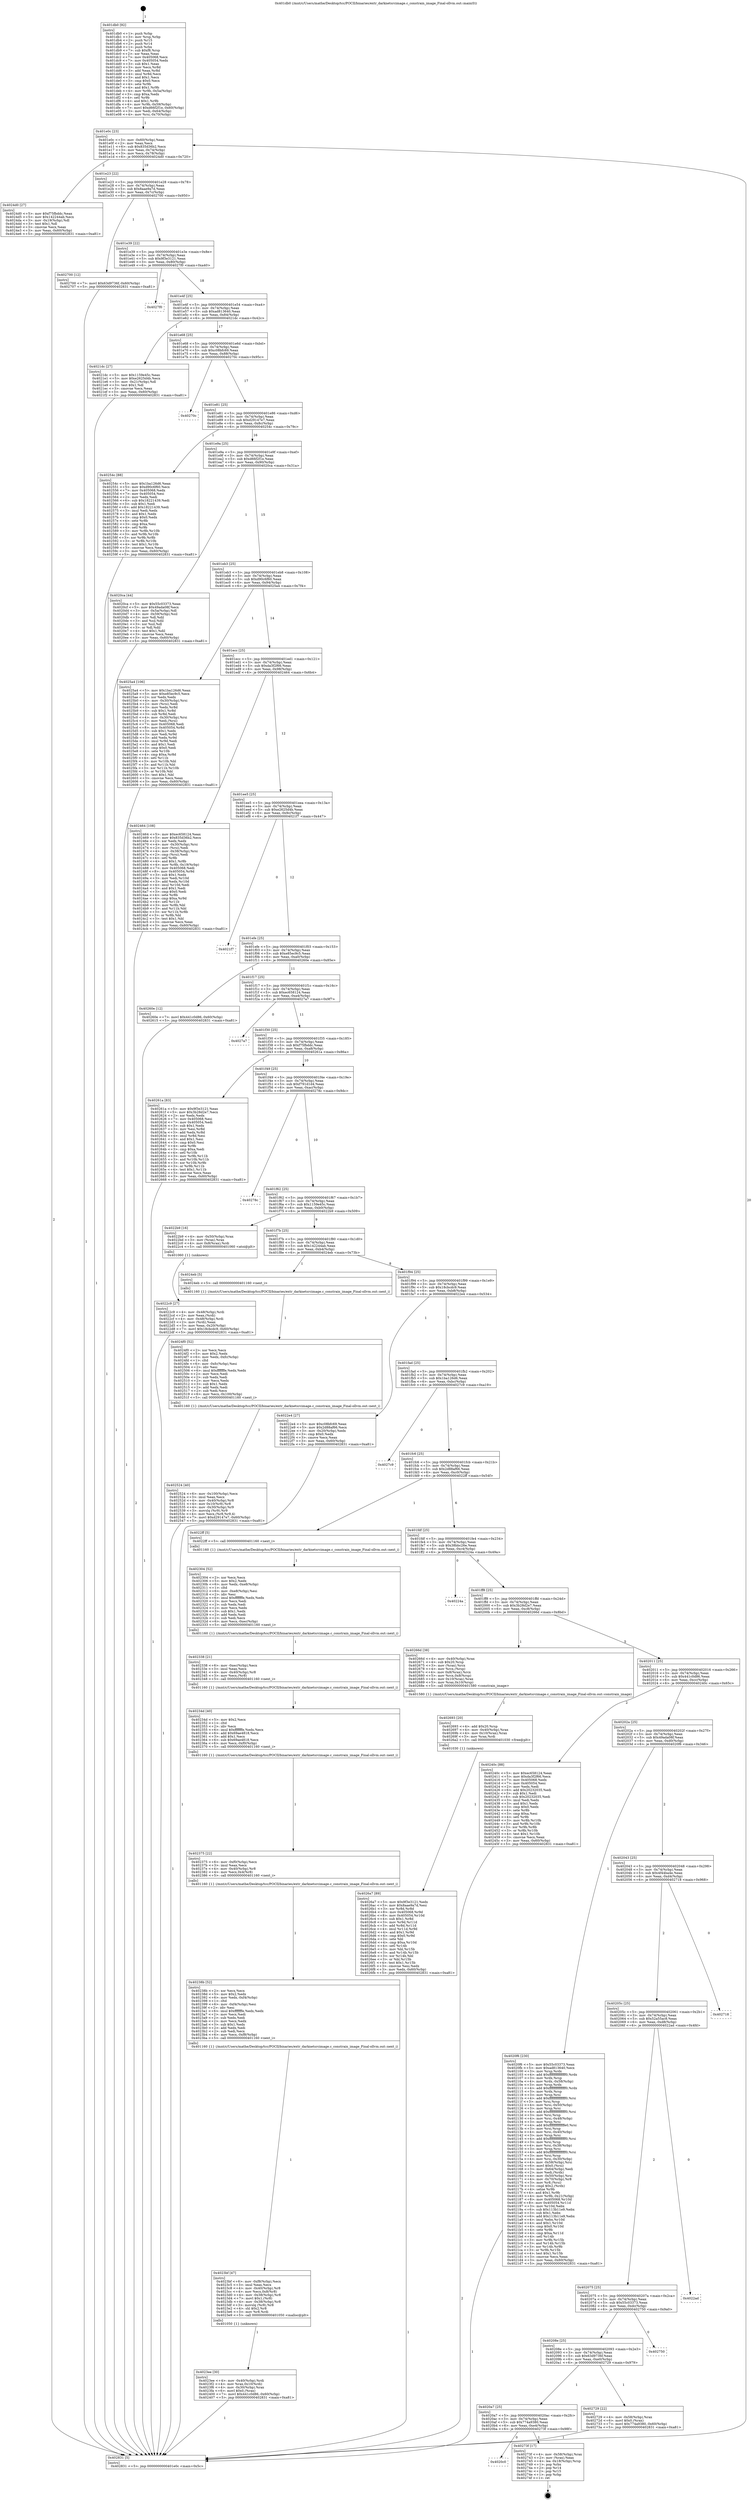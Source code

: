 digraph "0x401db0" {
  label = "0x401db0 (/mnt/c/Users/mathe/Desktop/tcc/POCII/binaries/extr_darknetsrcimage.c_constrain_image_Final-ollvm.out::main(0))"
  labelloc = "t"
  node[shape=record]

  Entry [label="",width=0.3,height=0.3,shape=circle,fillcolor=black,style=filled]
  "0x401e0c" [label="{
     0x401e0c [23]\l
     | [instrs]\l
     &nbsp;&nbsp;0x401e0c \<+3\>: mov -0x60(%rbp),%eax\l
     &nbsp;&nbsp;0x401e0f \<+2\>: mov %eax,%ecx\l
     &nbsp;&nbsp;0x401e11 \<+6\>: sub $0x835d36b2,%ecx\l
     &nbsp;&nbsp;0x401e17 \<+3\>: mov %eax,-0x74(%rbp)\l
     &nbsp;&nbsp;0x401e1a \<+3\>: mov %ecx,-0x78(%rbp)\l
     &nbsp;&nbsp;0x401e1d \<+6\>: je 00000000004024d0 \<main+0x720\>\l
  }"]
  "0x4024d0" [label="{
     0x4024d0 [27]\l
     | [instrs]\l
     &nbsp;&nbsp;0x4024d0 \<+5\>: mov $0xf75fbddc,%eax\l
     &nbsp;&nbsp;0x4024d5 \<+5\>: mov $0x142244ab,%ecx\l
     &nbsp;&nbsp;0x4024da \<+3\>: mov -0x19(%rbp),%dl\l
     &nbsp;&nbsp;0x4024dd \<+3\>: test $0x1,%dl\l
     &nbsp;&nbsp;0x4024e0 \<+3\>: cmovne %ecx,%eax\l
     &nbsp;&nbsp;0x4024e3 \<+3\>: mov %eax,-0x60(%rbp)\l
     &nbsp;&nbsp;0x4024e6 \<+5\>: jmp 0000000000402831 \<main+0xa81\>\l
  }"]
  "0x401e23" [label="{
     0x401e23 [22]\l
     | [instrs]\l
     &nbsp;&nbsp;0x401e23 \<+5\>: jmp 0000000000401e28 \<main+0x78\>\l
     &nbsp;&nbsp;0x401e28 \<+3\>: mov -0x74(%rbp),%eax\l
     &nbsp;&nbsp;0x401e2b \<+5\>: sub $0x8aae9a7d,%eax\l
     &nbsp;&nbsp;0x401e30 \<+3\>: mov %eax,-0x7c(%rbp)\l
     &nbsp;&nbsp;0x401e33 \<+6\>: je 0000000000402700 \<main+0x950\>\l
  }"]
  Exit [label="",width=0.3,height=0.3,shape=circle,fillcolor=black,style=filled,peripheries=2]
  "0x402700" [label="{
     0x402700 [12]\l
     | [instrs]\l
     &nbsp;&nbsp;0x402700 \<+7\>: movl $0x63d9736f,-0x60(%rbp)\l
     &nbsp;&nbsp;0x402707 \<+5\>: jmp 0000000000402831 \<main+0xa81\>\l
  }"]
  "0x401e39" [label="{
     0x401e39 [22]\l
     | [instrs]\l
     &nbsp;&nbsp;0x401e39 \<+5\>: jmp 0000000000401e3e \<main+0x8e\>\l
     &nbsp;&nbsp;0x401e3e \<+3\>: mov -0x74(%rbp),%eax\l
     &nbsp;&nbsp;0x401e41 \<+5\>: sub $0x9f3e3121,%eax\l
     &nbsp;&nbsp;0x401e46 \<+3\>: mov %eax,-0x80(%rbp)\l
     &nbsp;&nbsp;0x401e49 \<+6\>: je 00000000004027f0 \<main+0xa40\>\l
  }"]
  "0x4020c0" [label="{
     0x4020c0\l
  }", style=dashed]
  "0x4027f0" [label="{
     0x4027f0\l
  }", style=dashed]
  "0x401e4f" [label="{
     0x401e4f [25]\l
     | [instrs]\l
     &nbsp;&nbsp;0x401e4f \<+5\>: jmp 0000000000401e54 \<main+0xa4\>\l
     &nbsp;&nbsp;0x401e54 \<+3\>: mov -0x74(%rbp),%eax\l
     &nbsp;&nbsp;0x401e57 \<+5\>: sub $0xad813640,%eax\l
     &nbsp;&nbsp;0x401e5c \<+6\>: mov %eax,-0x84(%rbp)\l
     &nbsp;&nbsp;0x401e62 \<+6\>: je 00000000004021dc \<main+0x42c\>\l
  }"]
  "0x40273f" [label="{
     0x40273f [17]\l
     | [instrs]\l
     &nbsp;&nbsp;0x40273f \<+4\>: mov -0x58(%rbp),%rax\l
     &nbsp;&nbsp;0x402743 \<+2\>: mov (%rax),%eax\l
     &nbsp;&nbsp;0x402745 \<+4\>: lea -0x18(%rbp),%rsp\l
     &nbsp;&nbsp;0x402749 \<+1\>: pop %rbx\l
     &nbsp;&nbsp;0x40274a \<+2\>: pop %r14\l
     &nbsp;&nbsp;0x40274c \<+2\>: pop %r15\l
     &nbsp;&nbsp;0x40274e \<+1\>: pop %rbp\l
     &nbsp;&nbsp;0x40274f \<+1\>: ret\l
  }"]
  "0x4021dc" [label="{
     0x4021dc [27]\l
     | [instrs]\l
     &nbsp;&nbsp;0x4021dc \<+5\>: mov $0x1159e45c,%eax\l
     &nbsp;&nbsp;0x4021e1 \<+5\>: mov $0xe2625d4b,%ecx\l
     &nbsp;&nbsp;0x4021e6 \<+3\>: mov -0x21(%rbp),%dl\l
     &nbsp;&nbsp;0x4021e9 \<+3\>: test $0x1,%dl\l
     &nbsp;&nbsp;0x4021ec \<+3\>: cmovne %ecx,%eax\l
     &nbsp;&nbsp;0x4021ef \<+3\>: mov %eax,-0x60(%rbp)\l
     &nbsp;&nbsp;0x4021f2 \<+5\>: jmp 0000000000402831 \<main+0xa81\>\l
  }"]
  "0x401e68" [label="{
     0x401e68 [25]\l
     | [instrs]\l
     &nbsp;&nbsp;0x401e68 \<+5\>: jmp 0000000000401e6d \<main+0xbd\>\l
     &nbsp;&nbsp;0x401e6d \<+3\>: mov -0x74(%rbp),%eax\l
     &nbsp;&nbsp;0x401e70 \<+5\>: sub $0xc08bfc69,%eax\l
     &nbsp;&nbsp;0x401e75 \<+6\>: mov %eax,-0x88(%rbp)\l
     &nbsp;&nbsp;0x401e7b \<+6\>: je 000000000040270c \<main+0x95c\>\l
  }"]
  "0x4020a7" [label="{
     0x4020a7 [25]\l
     | [instrs]\l
     &nbsp;&nbsp;0x4020a7 \<+5\>: jmp 00000000004020ac \<main+0x2fc\>\l
     &nbsp;&nbsp;0x4020ac \<+3\>: mov -0x74(%rbp),%eax\l
     &nbsp;&nbsp;0x4020af \<+5\>: sub $0x774a9380,%eax\l
     &nbsp;&nbsp;0x4020b4 \<+6\>: mov %eax,-0xe4(%rbp)\l
     &nbsp;&nbsp;0x4020ba \<+6\>: je 000000000040273f \<main+0x98f\>\l
  }"]
  "0x40270c" [label="{
     0x40270c\l
  }", style=dashed]
  "0x401e81" [label="{
     0x401e81 [25]\l
     | [instrs]\l
     &nbsp;&nbsp;0x401e81 \<+5\>: jmp 0000000000401e86 \<main+0xd6\>\l
     &nbsp;&nbsp;0x401e86 \<+3\>: mov -0x74(%rbp),%eax\l
     &nbsp;&nbsp;0x401e89 \<+5\>: sub $0xd29147e7,%eax\l
     &nbsp;&nbsp;0x401e8e \<+6\>: mov %eax,-0x8c(%rbp)\l
     &nbsp;&nbsp;0x401e94 \<+6\>: je 000000000040254c \<main+0x79c\>\l
  }"]
  "0x402729" [label="{
     0x402729 [22]\l
     | [instrs]\l
     &nbsp;&nbsp;0x402729 \<+4\>: mov -0x58(%rbp),%rax\l
     &nbsp;&nbsp;0x40272d \<+6\>: movl $0x0,(%rax)\l
     &nbsp;&nbsp;0x402733 \<+7\>: movl $0x774a9380,-0x60(%rbp)\l
     &nbsp;&nbsp;0x40273a \<+5\>: jmp 0000000000402831 \<main+0xa81\>\l
  }"]
  "0x40254c" [label="{
     0x40254c [88]\l
     | [instrs]\l
     &nbsp;&nbsp;0x40254c \<+5\>: mov $0x1ba126d6,%eax\l
     &nbsp;&nbsp;0x402551 \<+5\>: mov $0xd90c6f60,%ecx\l
     &nbsp;&nbsp;0x402556 \<+7\>: mov 0x405068,%edx\l
     &nbsp;&nbsp;0x40255d \<+7\>: mov 0x405054,%esi\l
     &nbsp;&nbsp;0x402564 \<+2\>: mov %edx,%edi\l
     &nbsp;&nbsp;0x402566 \<+6\>: sub $0x18221439,%edi\l
     &nbsp;&nbsp;0x40256c \<+3\>: sub $0x1,%edi\l
     &nbsp;&nbsp;0x40256f \<+6\>: add $0x18221439,%edi\l
     &nbsp;&nbsp;0x402575 \<+3\>: imul %edi,%edx\l
     &nbsp;&nbsp;0x402578 \<+3\>: and $0x1,%edx\l
     &nbsp;&nbsp;0x40257b \<+3\>: cmp $0x0,%edx\l
     &nbsp;&nbsp;0x40257e \<+4\>: sete %r8b\l
     &nbsp;&nbsp;0x402582 \<+3\>: cmp $0xa,%esi\l
     &nbsp;&nbsp;0x402585 \<+4\>: setl %r9b\l
     &nbsp;&nbsp;0x402589 \<+3\>: mov %r8b,%r10b\l
     &nbsp;&nbsp;0x40258c \<+3\>: and %r9b,%r10b\l
     &nbsp;&nbsp;0x40258f \<+3\>: xor %r9b,%r8b\l
     &nbsp;&nbsp;0x402592 \<+3\>: or %r8b,%r10b\l
     &nbsp;&nbsp;0x402595 \<+4\>: test $0x1,%r10b\l
     &nbsp;&nbsp;0x402599 \<+3\>: cmovne %ecx,%eax\l
     &nbsp;&nbsp;0x40259c \<+3\>: mov %eax,-0x60(%rbp)\l
     &nbsp;&nbsp;0x40259f \<+5\>: jmp 0000000000402831 \<main+0xa81\>\l
  }"]
  "0x401e9a" [label="{
     0x401e9a [25]\l
     | [instrs]\l
     &nbsp;&nbsp;0x401e9a \<+5\>: jmp 0000000000401e9f \<main+0xef\>\l
     &nbsp;&nbsp;0x401e9f \<+3\>: mov -0x74(%rbp),%eax\l
     &nbsp;&nbsp;0x401ea2 \<+5\>: sub $0xd66f2f1e,%eax\l
     &nbsp;&nbsp;0x401ea7 \<+6\>: mov %eax,-0x90(%rbp)\l
     &nbsp;&nbsp;0x401ead \<+6\>: je 00000000004020ca \<main+0x31a\>\l
  }"]
  "0x40208e" [label="{
     0x40208e [25]\l
     | [instrs]\l
     &nbsp;&nbsp;0x40208e \<+5\>: jmp 0000000000402093 \<main+0x2e3\>\l
     &nbsp;&nbsp;0x402093 \<+3\>: mov -0x74(%rbp),%eax\l
     &nbsp;&nbsp;0x402096 \<+5\>: sub $0x63d9736f,%eax\l
     &nbsp;&nbsp;0x40209b \<+6\>: mov %eax,-0xe0(%rbp)\l
     &nbsp;&nbsp;0x4020a1 \<+6\>: je 0000000000402729 \<main+0x979\>\l
  }"]
  "0x4020ca" [label="{
     0x4020ca [44]\l
     | [instrs]\l
     &nbsp;&nbsp;0x4020ca \<+5\>: mov $0x55c03373,%eax\l
     &nbsp;&nbsp;0x4020cf \<+5\>: mov $0x49ada08f,%ecx\l
     &nbsp;&nbsp;0x4020d4 \<+3\>: mov -0x5a(%rbp),%dl\l
     &nbsp;&nbsp;0x4020d7 \<+4\>: mov -0x59(%rbp),%sil\l
     &nbsp;&nbsp;0x4020db \<+3\>: mov %dl,%dil\l
     &nbsp;&nbsp;0x4020de \<+3\>: and %sil,%dil\l
     &nbsp;&nbsp;0x4020e1 \<+3\>: xor %sil,%dl\l
     &nbsp;&nbsp;0x4020e4 \<+3\>: or %dl,%dil\l
     &nbsp;&nbsp;0x4020e7 \<+4\>: test $0x1,%dil\l
     &nbsp;&nbsp;0x4020eb \<+3\>: cmovne %ecx,%eax\l
     &nbsp;&nbsp;0x4020ee \<+3\>: mov %eax,-0x60(%rbp)\l
     &nbsp;&nbsp;0x4020f1 \<+5\>: jmp 0000000000402831 \<main+0xa81\>\l
  }"]
  "0x401eb3" [label="{
     0x401eb3 [25]\l
     | [instrs]\l
     &nbsp;&nbsp;0x401eb3 \<+5\>: jmp 0000000000401eb8 \<main+0x108\>\l
     &nbsp;&nbsp;0x401eb8 \<+3\>: mov -0x74(%rbp),%eax\l
     &nbsp;&nbsp;0x401ebb \<+5\>: sub $0xd90c6f60,%eax\l
     &nbsp;&nbsp;0x401ec0 \<+6\>: mov %eax,-0x94(%rbp)\l
     &nbsp;&nbsp;0x401ec6 \<+6\>: je 00000000004025a4 \<main+0x7f4\>\l
  }"]
  "0x402831" [label="{
     0x402831 [5]\l
     | [instrs]\l
     &nbsp;&nbsp;0x402831 \<+5\>: jmp 0000000000401e0c \<main+0x5c\>\l
  }"]
  "0x401db0" [label="{
     0x401db0 [92]\l
     | [instrs]\l
     &nbsp;&nbsp;0x401db0 \<+1\>: push %rbp\l
     &nbsp;&nbsp;0x401db1 \<+3\>: mov %rsp,%rbp\l
     &nbsp;&nbsp;0x401db4 \<+2\>: push %r15\l
     &nbsp;&nbsp;0x401db6 \<+2\>: push %r14\l
     &nbsp;&nbsp;0x401db8 \<+1\>: push %rbx\l
     &nbsp;&nbsp;0x401db9 \<+7\>: sub $0xf8,%rsp\l
     &nbsp;&nbsp;0x401dc0 \<+2\>: xor %eax,%eax\l
     &nbsp;&nbsp;0x401dc2 \<+7\>: mov 0x405068,%ecx\l
     &nbsp;&nbsp;0x401dc9 \<+7\>: mov 0x405054,%edx\l
     &nbsp;&nbsp;0x401dd0 \<+3\>: sub $0x1,%eax\l
     &nbsp;&nbsp;0x401dd3 \<+3\>: mov %ecx,%r8d\l
     &nbsp;&nbsp;0x401dd6 \<+3\>: add %eax,%r8d\l
     &nbsp;&nbsp;0x401dd9 \<+4\>: imul %r8d,%ecx\l
     &nbsp;&nbsp;0x401ddd \<+3\>: and $0x1,%ecx\l
     &nbsp;&nbsp;0x401de0 \<+3\>: cmp $0x0,%ecx\l
     &nbsp;&nbsp;0x401de3 \<+4\>: sete %r9b\l
     &nbsp;&nbsp;0x401de7 \<+4\>: and $0x1,%r9b\l
     &nbsp;&nbsp;0x401deb \<+4\>: mov %r9b,-0x5a(%rbp)\l
     &nbsp;&nbsp;0x401def \<+3\>: cmp $0xa,%edx\l
     &nbsp;&nbsp;0x401df2 \<+4\>: setl %r9b\l
     &nbsp;&nbsp;0x401df6 \<+4\>: and $0x1,%r9b\l
     &nbsp;&nbsp;0x401dfa \<+4\>: mov %r9b,-0x59(%rbp)\l
     &nbsp;&nbsp;0x401dfe \<+7\>: movl $0xd66f2f1e,-0x60(%rbp)\l
     &nbsp;&nbsp;0x401e05 \<+3\>: mov %edi,-0x64(%rbp)\l
     &nbsp;&nbsp;0x401e08 \<+4\>: mov %rsi,-0x70(%rbp)\l
  }"]
  "0x402750" [label="{
     0x402750\l
  }", style=dashed]
  "0x4025a4" [label="{
     0x4025a4 [106]\l
     | [instrs]\l
     &nbsp;&nbsp;0x4025a4 \<+5\>: mov $0x1ba126d6,%eax\l
     &nbsp;&nbsp;0x4025a9 \<+5\>: mov $0xe85ec9c5,%ecx\l
     &nbsp;&nbsp;0x4025ae \<+2\>: xor %edx,%edx\l
     &nbsp;&nbsp;0x4025b0 \<+4\>: mov -0x30(%rbp),%rsi\l
     &nbsp;&nbsp;0x4025b4 \<+2\>: mov (%rsi),%edi\l
     &nbsp;&nbsp;0x4025b6 \<+3\>: mov %edx,%r8d\l
     &nbsp;&nbsp;0x4025b9 \<+4\>: sub $0x1,%r8d\l
     &nbsp;&nbsp;0x4025bd \<+3\>: sub %r8d,%edi\l
     &nbsp;&nbsp;0x4025c0 \<+4\>: mov -0x30(%rbp),%rsi\l
     &nbsp;&nbsp;0x4025c4 \<+2\>: mov %edi,(%rsi)\l
     &nbsp;&nbsp;0x4025c6 \<+7\>: mov 0x405068,%edi\l
     &nbsp;&nbsp;0x4025cd \<+8\>: mov 0x405054,%r8d\l
     &nbsp;&nbsp;0x4025d5 \<+3\>: sub $0x1,%edx\l
     &nbsp;&nbsp;0x4025d8 \<+3\>: mov %edi,%r9d\l
     &nbsp;&nbsp;0x4025db \<+3\>: add %edx,%r9d\l
     &nbsp;&nbsp;0x4025de \<+4\>: imul %r9d,%edi\l
     &nbsp;&nbsp;0x4025e2 \<+3\>: and $0x1,%edi\l
     &nbsp;&nbsp;0x4025e5 \<+3\>: cmp $0x0,%edi\l
     &nbsp;&nbsp;0x4025e8 \<+4\>: sete %r10b\l
     &nbsp;&nbsp;0x4025ec \<+4\>: cmp $0xa,%r8d\l
     &nbsp;&nbsp;0x4025f0 \<+4\>: setl %r11b\l
     &nbsp;&nbsp;0x4025f4 \<+3\>: mov %r10b,%bl\l
     &nbsp;&nbsp;0x4025f7 \<+3\>: and %r11b,%bl\l
     &nbsp;&nbsp;0x4025fa \<+3\>: xor %r11b,%r10b\l
     &nbsp;&nbsp;0x4025fd \<+3\>: or %r10b,%bl\l
     &nbsp;&nbsp;0x402600 \<+3\>: test $0x1,%bl\l
     &nbsp;&nbsp;0x402603 \<+3\>: cmovne %ecx,%eax\l
     &nbsp;&nbsp;0x402606 \<+3\>: mov %eax,-0x60(%rbp)\l
     &nbsp;&nbsp;0x402609 \<+5\>: jmp 0000000000402831 \<main+0xa81\>\l
  }"]
  "0x401ecc" [label="{
     0x401ecc [25]\l
     | [instrs]\l
     &nbsp;&nbsp;0x401ecc \<+5\>: jmp 0000000000401ed1 \<main+0x121\>\l
     &nbsp;&nbsp;0x401ed1 \<+3\>: mov -0x74(%rbp),%eax\l
     &nbsp;&nbsp;0x401ed4 \<+5\>: sub $0xda3f2f66,%eax\l
     &nbsp;&nbsp;0x401ed9 \<+6\>: mov %eax,-0x98(%rbp)\l
     &nbsp;&nbsp;0x401edf \<+6\>: je 0000000000402464 \<main+0x6b4\>\l
  }"]
  "0x402075" [label="{
     0x402075 [25]\l
     | [instrs]\l
     &nbsp;&nbsp;0x402075 \<+5\>: jmp 000000000040207a \<main+0x2ca\>\l
     &nbsp;&nbsp;0x40207a \<+3\>: mov -0x74(%rbp),%eax\l
     &nbsp;&nbsp;0x40207d \<+5\>: sub $0x55c03373,%eax\l
     &nbsp;&nbsp;0x402082 \<+6\>: mov %eax,-0xdc(%rbp)\l
     &nbsp;&nbsp;0x402088 \<+6\>: je 0000000000402750 \<main+0x9a0\>\l
  }"]
  "0x402464" [label="{
     0x402464 [108]\l
     | [instrs]\l
     &nbsp;&nbsp;0x402464 \<+5\>: mov $0xec658124,%eax\l
     &nbsp;&nbsp;0x402469 \<+5\>: mov $0x835d36b2,%ecx\l
     &nbsp;&nbsp;0x40246e \<+2\>: xor %edx,%edx\l
     &nbsp;&nbsp;0x402470 \<+4\>: mov -0x30(%rbp),%rsi\l
     &nbsp;&nbsp;0x402474 \<+2\>: mov (%rsi),%edi\l
     &nbsp;&nbsp;0x402476 \<+4\>: mov -0x38(%rbp),%rsi\l
     &nbsp;&nbsp;0x40247a \<+2\>: cmp (%rsi),%edi\l
     &nbsp;&nbsp;0x40247c \<+4\>: setl %r8b\l
     &nbsp;&nbsp;0x402480 \<+4\>: and $0x1,%r8b\l
     &nbsp;&nbsp;0x402484 \<+4\>: mov %r8b,-0x19(%rbp)\l
     &nbsp;&nbsp;0x402488 \<+7\>: mov 0x405068,%edi\l
     &nbsp;&nbsp;0x40248f \<+8\>: mov 0x405054,%r9d\l
     &nbsp;&nbsp;0x402497 \<+3\>: sub $0x1,%edx\l
     &nbsp;&nbsp;0x40249a \<+3\>: mov %edi,%r10d\l
     &nbsp;&nbsp;0x40249d \<+3\>: add %edx,%r10d\l
     &nbsp;&nbsp;0x4024a0 \<+4\>: imul %r10d,%edi\l
     &nbsp;&nbsp;0x4024a4 \<+3\>: and $0x1,%edi\l
     &nbsp;&nbsp;0x4024a7 \<+3\>: cmp $0x0,%edi\l
     &nbsp;&nbsp;0x4024aa \<+4\>: sete %r8b\l
     &nbsp;&nbsp;0x4024ae \<+4\>: cmp $0xa,%r9d\l
     &nbsp;&nbsp;0x4024b2 \<+4\>: setl %r11b\l
     &nbsp;&nbsp;0x4024b6 \<+3\>: mov %r8b,%bl\l
     &nbsp;&nbsp;0x4024b9 \<+3\>: and %r11b,%bl\l
     &nbsp;&nbsp;0x4024bc \<+3\>: xor %r11b,%r8b\l
     &nbsp;&nbsp;0x4024bf \<+3\>: or %r8b,%bl\l
     &nbsp;&nbsp;0x4024c2 \<+3\>: test $0x1,%bl\l
     &nbsp;&nbsp;0x4024c5 \<+3\>: cmovne %ecx,%eax\l
     &nbsp;&nbsp;0x4024c8 \<+3\>: mov %eax,-0x60(%rbp)\l
     &nbsp;&nbsp;0x4024cb \<+5\>: jmp 0000000000402831 \<main+0xa81\>\l
  }"]
  "0x401ee5" [label="{
     0x401ee5 [25]\l
     | [instrs]\l
     &nbsp;&nbsp;0x401ee5 \<+5\>: jmp 0000000000401eea \<main+0x13a\>\l
     &nbsp;&nbsp;0x401eea \<+3\>: mov -0x74(%rbp),%eax\l
     &nbsp;&nbsp;0x401eed \<+5\>: sub $0xe2625d4b,%eax\l
     &nbsp;&nbsp;0x401ef2 \<+6\>: mov %eax,-0x9c(%rbp)\l
     &nbsp;&nbsp;0x401ef8 \<+6\>: je 00000000004021f7 \<main+0x447\>\l
  }"]
  "0x4022ad" [label="{
     0x4022ad\l
  }", style=dashed]
  "0x4021f7" [label="{
     0x4021f7\l
  }", style=dashed]
  "0x401efe" [label="{
     0x401efe [25]\l
     | [instrs]\l
     &nbsp;&nbsp;0x401efe \<+5\>: jmp 0000000000401f03 \<main+0x153\>\l
     &nbsp;&nbsp;0x401f03 \<+3\>: mov -0x74(%rbp),%eax\l
     &nbsp;&nbsp;0x401f06 \<+5\>: sub $0xe85ec9c5,%eax\l
     &nbsp;&nbsp;0x401f0b \<+6\>: mov %eax,-0xa0(%rbp)\l
     &nbsp;&nbsp;0x401f11 \<+6\>: je 000000000040260e \<main+0x85e\>\l
  }"]
  "0x40205c" [label="{
     0x40205c [25]\l
     | [instrs]\l
     &nbsp;&nbsp;0x40205c \<+5\>: jmp 0000000000402061 \<main+0x2b1\>\l
     &nbsp;&nbsp;0x402061 \<+3\>: mov -0x74(%rbp),%eax\l
     &nbsp;&nbsp;0x402064 \<+5\>: sub $0x52a55ac8,%eax\l
     &nbsp;&nbsp;0x402069 \<+6\>: mov %eax,-0xd8(%rbp)\l
     &nbsp;&nbsp;0x40206f \<+6\>: je 00000000004022ad \<main+0x4fd\>\l
  }"]
  "0x40260e" [label="{
     0x40260e [12]\l
     | [instrs]\l
     &nbsp;&nbsp;0x40260e \<+7\>: movl $0x441c0d86,-0x60(%rbp)\l
     &nbsp;&nbsp;0x402615 \<+5\>: jmp 0000000000402831 \<main+0xa81\>\l
  }"]
  "0x401f17" [label="{
     0x401f17 [25]\l
     | [instrs]\l
     &nbsp;&nbsp;0x401f17 \<+5\>: jmp 0000000000401f1c \<main+0x16c\>\l
     &nbsp;&nbsp;0x401f1c \<+3\>: mov -0x74(%rbp),%eax\l
     &nbsp;&nbsp;0x401f1f \<+5\>: sub $0xec658124,%eax\l
     &nbsp;&nbsp;0x401f24 \<+6\>: mov %eax,-0xa4(%rbp)\l
     &nbsp;&nbsp;0x401f2a \<+6\>: je 00000000004027a7 \<main+0x9f7\>\l
  }"]
  "0x402718" [label="{
     0x402718\l
  }", style=dashed]
  "0x4027a7" [label="{
     0x4027a7\l
  }", style=dashed]
  "0x401f30" [label="{
     0x401f30 [25]\l
     | [instrs]\l
     &nbsp;&nbsp;0x401f30 \<+5\>: jmp 0000000000401f35 \<main+0x185\>\l
     &nbsp;&nbsp;0x401f35 \<+3\>: mov -0x74(%rbp),%eax\l
     &nbsp;&nbsp;0x401f38 \<+5\>: sub $0xf75fbddc,%eax\l
     &nbsp;&nbsp;0x401f3d \<+6\>: mov %eax,-0xa8(%rbp)\l
     &nbsp;&nbsp;0x401f43 \<+6\>: je 000000000040261a \<main+0x86a\>\l
  }"]
  "0x4026a7" [label="{
     0x4026a7 [89]\l
     | [instrs]\l
     &nbsp;&nbsp;0x4026a7 \<+5\>: mov $0x9f3e3121,%edx\l
     &nbsp;&nbsp;0x4026ac \<+5\>: mov $0x8aae9a7d,%esi\l
     &nbsp;&nbsp;0x4026b1 \<+3\>: xor %r8d,%r8d\l
     &nbsp;&nbsp;0x4026b4 \<+8\>: mov 0x405068,%r9d\l
     &nbsp;&nbsp;0x4026bc \<+8\>: mov 0x405054,%r10d\l
     &nbsp;&nbsp;0x4026c4 \<+4\>: sub $0x1,%r8d\l
     &nbsp;&nbsp;0x4026c8 \<+3\>: mov %r9d,%r11d\l
     &nbsp;&nbsp;0x4026cb \<+3\>: add %r8d,%r11d\l
     &nbsp;&nbsp;0x4026ce \<+4\>: imul %r11d,%r9d\l
     &nbsp;&nbsp;0x4026d2 \<+4\>: and $0x1,%r9d\l
     &nbsp;&nbsp;0x4026d6 \<+4\>: cmp $0x0,%r9d\l
     &nbsp;&nbsp;0x4026da \<+3\>: sete %bl\l
     &nbsp;&nbsp;0x4026dd \<+4\>: cmp $0xa,%r10d\l
     &nbsp;&nbsp;0x4026e1 \<+4\>: setl %r14b\l
     &nbsp;&nbsp;0x4026e5 \<+3\>: mov %bl,%r15b\l
     &nbsp;&nbsp;0x4026e8 \<+3\>: and %r14b,%r15b\l
     &nbsp;&nbsp;0x4026eb \<+3\>: xor %r14b,%bl\l
     &nbsp;&nbsp;0x4026ee \<+3\>: or %bl,%r15b\l
     &nbsp;&nbsp;0x4026f1 \<+4\>: test $0x1,%r15b\l
     &nbsp;&nbsp;0x4026f5 \<+3\>: cmovne %esi,%edx\l
     &nbsp;&nbsp;0x4026f8 \<+3\>: mov %edx,-0x60(%rbp)\l
     &nbsp;&nbsp;0x4026fb \<+5\>: jmp 0000000000402831 \<main+0xa81\>\l
  }"]
  "0x40261a" [label="{
     0x40261a [83]\l
     | [instrs]\l
     &nbsp;&nbsp;0x40261a \<+5\>: mov $0x9f3e3121,%eax\l
     &nbsp;&nbsp;0x40261f \<+5\>: mov $0x3b28d2e7,%ecx\l
     &nbsp;&nbsp;0x402624 \<+2\>: xor %edx,%edx\l
     &nbsp;&nbsp;0x402626 \<+7\>: mov 0x405068,%esi\l
     &nbsp;&nbsp;0x40262d \<+7\>: mov 0x405054,%edi\l
     &nbsp;&nbsp;0x402634 \<+3\>: sub $0x1,%edx\l
     &nbsp;&nbsp;0x402637 \<+3\>: mov %esi,%r8d\l
     &nbsp;&nbsp;0x40263a \<+3\>: add %edx,%r8d\l
     &nbsp;&nbsp;0x40263d \<+4\>: imul %r8d,%esi\l
     &nbsp;&nbsp;0x402641 \<+3\>: and $0x1,%esi\l
     &nbsp;&nbsp;0x402644 \<+3\>: cmp $0x0,%esi\l
     &nbsp;&nbsp;0x402647 \<+4\>: sete %r9b\l
     &nbsp;&nbsp;0x40264b \<+3\>: cmp $0xa,%edi\l
     &nbsp;&nbsp;0x40264e \<+4\>: setl %r10b\l
     &nbsp;&nbsp;0x402652 \<+3\>: mov %r9b,%r11b\l
     &nbsp;&nbsp;0x402655 \<+3\>: and %r10b,%r11b\l
     &nbsp;&nbsp;0x402658 \<+3\>: xor %r10b,%r9b\l
     &nbsp;&nbsp;0x40265b \<+3\>: or %r9b,%r11b\l
     &nbsp;&nbsp;0x40265e \<+4\>: test $0x1,%r11b\l
     &nbsp;&nbsp;0x402662 \<+3\>: cmovne %ecx,%eax\l
     &nbsp;&nbsp;0x402665 \<+3\>: mov %eax,-0x60(%rbp)\l
     &nbsp;&nbsp;0x402668 \<+5\>: jmp 0000000000402831 \<main+0xa81\>\l
  }"]
  "0x401f49" [label="{
     0x401f49 [25]\l
     | [instrs]\l
     &nbsp;&nbsp;0x401f49 \<+5\>: jmp 0000000000401f4e \<main+0x19e\>\l
     &nbsp;&nbsp;0x401f4e \<+3\>: mov -0x74(%rbp),%eax\l
     &nbsp;&nbsp;0x401f51 \<+5\>: sub $0xf791d1d4,%eax\l
     &nbsp;&nbsp;0x401f56 \<+6\>: mov %eax,-0xac(%rbp)\l
     &nbsp;&nbsp;0x401f5c \<+6\>: je 000000000040278c \<main+0x9dc\>\l
  }"]
  "0x402693" [label="{
     0x402693 [20]\l
     | [instrs]\l
     &nbsp;&nbsp;0x402693 \<+4\>: add $0x20,%rsp\l
     &nbsp;&nbsp;0x402697 \<+4\>: mov -0x40(%rbp),%rax\l
     &nbsp;&nbsp;0x40269b \<+4\>: mov 0x10(%rax),%rax\l
     &nbsp;&nbsp;0x40269f \<+3\>: mov %rax,%rdi\l
     &nbsp;&nbsp;0x4026a2 \<+5\>: call 0000000000401030 \<free@plt\>\l
     | [calls]\l
     &nbsp;&nbsp;0x401030 \{1\} (unknown)\l
  }"]
  "0x40278c" [label="{
     0x40278c\l
  }", style=dashed]
  "0x401f62" [label="{
     0x401f62 [25]\l
     | [instrs]\l
     &nbsp;&nbsp;0x401f62 \<+5\>: jmp 0000000000401f67 \<main+0x1b7\>\l
     &nbsp;&nbsp;0x401f67 \<+3\>: mov -0x74(%rbp),%eax\l
     &nbsp;&nbsp;0x401f6a \<+5\>: sub $0x1159e45c,%eax\l
     &nbsp;&nbsp;0x401f6f \<+6\>: mov %eax,-0xb0(%rbp)\l
     &nbsp;&nbsp;0x401f75 \<+6\>: je 00000000004022b9 \<main+0x509\>\l
  }"]
  "0x402524" [label="{
     0x402524 [40]\l
     | [instrs]\l
     &nbsp;&nbsp;0x402524 \<+6\>: mov -0x100(%rbp),%ecx\l
     &nbsp;&nbsp;0x40252a \<+3\>: imul %eax,%ecx\l
     &nbsp;&nbsp;0x40252d \<+4\>: mov -0x40(%rbp),%r8\l
     &nbsp;&nbsp;0x402531 \<+4\>: mov 0x10(%r8),%r8\l
     &nbsp;&nbsp;0x402535 \<+4\>: mov -0x30(%rbp),%r9\l
     &nbsp;&nbsp;0x402539 \<+3\>: movslq (%r9),%r9\l
     &nbsp;&nbsp;0x40253c \<+4\>: mov %ecx,(%r8,%r9,4)\l
     &nbsp;&nbsp;0x402540 \<+7\>: movl $0xd29147e7,-0x60(%rbp)\l
     &nbsp;&nbsp;0x402547 \<+5\>: jmp 0000000000402831 \<main+0xa81\>\l
  }"]
  "0x4022b9" [label="{
     0x4022b9 [16]\l
     | [instrs]\l
     &nbsp;&nbsp;0x4022b9 \<+4\>: mov -0x50(%rbp),%rax\l
     &nbsp;&nbsp;0x4022bd \<+3\>: mov (%rax),%rax\l
     &nbsp;&nbsp;0x4022c0 \<+4\>: mov 0x8(%rax),%rdi\l
     &nbsp;&nbsp;0x4022c4 \<+5\>: call 0000000000401060 \<atoi@plt\>\l
     | [calls]\l
     &nbsp;&nbsp;0x401060 \{1\} (unknown)\l
  }"]
  "0x401f7b" [label="{
     0x401f7b [25]\l
     | [instrs]\l
     &nbsp;&nbsp;0x401f7b \<+5\>: jmp 0000000000401f80 \<main+0x1d0\>\l
     &nbsp;&nbsp;0x401f80 \<+3\>: mov -0x74(%rbp),%eax\l
     &nbsp;&nbsp;0x401f83 \<+5\>: sub $0x142244ab,%eax\l
     &nbsp;&nbsp;0x401f88 \<+6\>: mov %eax,-0xb4(%rbp)\l
     &nbsp;&nbsp;0x401f8e \<+6\>: je 00000000004024eb \<main+0x73b\>\l
  }"]
  "0x4024f0" [label="{
     0x4024f0 [52]\l
     | [instrs]\l
     &nbsp;&nbsp;0x4024f0 \<+2\>: xor %ecx,%ecx\l
     &nbsp;&nbsp;0x4024f2 \<+5\>: mov $0x2,%edx\l
     &nbsp;&nbsp;0x4024f7 \<+6\>: mov %edx,-0xfc(%rbp)\l
     &nbsp;&nbsp;0x4024fd \<+1\>: cltd\l
     &nbsp;&nbsp;0x4024fe \<+6\>: mov -0xfc(%rbp),%esi\l
     &nbsp;&nbsp;0x402504 \<+2\>: idiv %esi\l
     &nbsp;&nbsp;0x402506 \<+6\>: imul $0xfffffffe,%edx,%edx\l
     &nbsp;&nbsp;0x40250c \<+2\>: mov %ecx,%edi\l
     &nbsp;&nbsp;0x40250e \<+2\>: sub %edx,%edi\l
     &nbsp;&nbsp;0x402510 \<+2\>: mov %ecx,%edx\l
     &nbsp;&nbsp;0x402512 \<+3\>: sub $0x1,%edx\l
     &nbsp;&nbsp;0x402515 \<+2\>: add %edx,%edi\l
     &nbsp;&nbsp;0x402517 \<+2\>: sub %edi,%ecx\l
     &nbsp;&nbsp;0x402519 \<+6\>: mov %ecx,-0x100(%rbp)\l
     &nbsp;&nbsp;0x40251f \<+5\>: call 0000000000401160 \<next_i\>\l
     | [calls]\l
     &nbsp;&nbsp;0x401160 \{1\} (/mnt/c/Users/mathe/Desktop/tcc/POCII/binaries/extr_darknetsrcimage.c_constrain_image_Final-ollvm.out::next_i)\l
  }"]
  "0x4024eb" [label="{
     0x4024eb [5]\l
     | [instrs]\l
     &nbsp;&nbsp;0x4024eb \<+5\>: call 0000000000401160 \<next_i\>\l
     | [calls]\l
     &nbsp;&nbsp;0x401160 \{1\} (/mnt/c/Users/mathe/Desktop/tcc/POCII/binaries/extr_darknetsrcimage.c_constrain_image_Final-ollvm.out::next_i)\l
  }"]
  "0x401f94" [label="{
     0x401f94 [25]\l
     | [instrs]\l
     &nbsp;&nbsp;0x401f94 \<+5\>: jmp 0000000000401f99 \<main+0x1e9\>\l
     &nbsp;&nbsp;0x401f99 \<+3\>: mov -0x74(%rbp),%eax\l
     &nbsp;&nbsp;0x401f9c \<+5\>: sub $0x18cbcdc9,%eax\l
     &nbsp;&nbsp;0x401fa1 \<+6\>: mov %eax,-0xb8(%rbp)\l
     &nbsp;&nbsp;0x401fa7 \<+6\>: je 00000000004022e4 \<main+0x534\>\l
  }"]
  "0x4023ee" [label="{
     0x4023ee [30]\l
     | [instrs]\l
     &nbsp;&nbsp;0x4023ee \<+4\>: mov -0x40(%rbp),%rdi\l
     &nbsp;&nbsp;0x4023f2 \<+4\>: mov %rax,0x10(%rdi)\l
     &nbsp;&nbsp;0x4023f6 \<+4\>: mov -0x30(%rbp),%rax\l
     &nbsp;&nbsp;0x4023fa \<+6\>: movl $0x0,(%rax)\l
     &nbsp;&nbsp;0x402400 \<+7\>: movl $0x441c0d86,-0x60(%rbp)\l
     &nbsp;&nbsp;0x402407 \<+5\>: jmp 0000000000402831 \<main+0xa81\>\l
  }"]
  "0x4022e4" [label="{
     0x4022e4 [27]\l
     | [instrs]\l
     &nbsp;&nbsp;0x4022e4 \<+5\>: mov $0xc08bfc69,%eax\l
     &nbsp;&nbsp;0x4022e9 \<+5\>: mov $0x2d88af66,%ecx\l
     &nbsp;&nbsp;0x4022ee \<+3\>: mov -0x20(%rbp),%edx\l
     &nbsp;&nbsp;0x4022f1 \<+3\>: cmp $0x0,%edx\l
     &nbsp;&nbsp;0x4022f4 \<+3\>: cmove %ecx,%eax\l
     &nbsp;&nbsp;0x4022f7 \<+3\>: mov %eax,-0x60(%rbp)\l
     &nbsp;&nbsp;0x4022fa \<+5\>: jmp 0000000000402831 \<main+0xa81\>\l
  }"]
  "0x401fad" [label="{
     0x401fad [25]\l
     | [instrs]\l
     &nbsp;&nbsp;0x401fad \<+5\>: jmp 0000000000401fb2 \<main+0x202\>\l
     &nbsp;&nbsp;0x401fb2 \<+3\>: mov -0x74(%rbp),%eax\l
     &nbsp;&nbsp;0x401fb5 \<+5\>: sub $0x1ba126d6,%eax\l
     &nbsp;&nbsp;0x401fba \<+6\>: mov %eax,-0xbc(%rbp)\l
     &nbsp;&nbsp;0x401fc0 \<+6\>: je 00000000004027c9 \<main+0xa19\>\l
  }"]
  "0x4023bf" [label="{
     0x4023bf [47]\l
     | [instrs]\l
     &nbsp;&nbsp;0x4023bf \<+6\>: mov -0xf8(%rbp),%ecx\l
     &nbsp;&nbsp;0x4023c5 \<+3\>: imul %eax,%ecx\l
     &nbsp;&nbsp;0x4023c8 \<+4\>: mov -0x40(%rbp),%r8\l
     &nbsp;&nbsp;0x4023cc \<+4\>: mov %ecx,0x8(%r8)\l
     &nbsp;&nbsp;0x4023d0 \<+4\>: mov -0x38(%rbp),%r8\l
     &nbsp;&nbsp;0x4023d4 \<+7\>: movl $0x1,(%r8)\l
     &nbsp;&nbsp;0x4023db \<+4\>: mov -0x38(%rbp),%r8\l
     &nbsp;&nbsp;0x4023df \<+3\>: movslq (%r8),%r8\l
     &nbsp;&nbsp;0x4023e2 \<+4\>: shl $0x2,%r8\l
     &nbsp;&nbsp;0x4023e6 \<+3\>: mov %r8,%rdi\l
     &nbsp;&nbsp;0x4023e9 \<+5\>: call 0000000000401050 \<malloc@plt\>\l
     | [calls]\l
     &nbsp;&nbsp;0x401050 \{1\} (unknown)\l
  }"]
  "0x4027c9" [label="{
     0x4027c9\l
  }", style=dashed]
  "0x401fc6" [label="{
     0x401fc6 [25]\l
     | [instrs]\l
     &nbsp;&nbsp;0x401fc6 \<+5\>: jmp 0000000000401fcb \<main+0x21b\>\l
     &nbsp;&nbsp;0x401fcb \<+3\>: mov -0x74(%rbp),%eax\l
     &nbsp;&nbsp;0x401fce \<+5\>: sub $0x2d88af66,%eax\l
     &nbsp;&nbsp;0x401fd3 \<+6\>: mov %eax,-0xc0(%rbp)\l
     &nbsp;&nbsp;0x401fd9 \<+6\>: je 00000000004022ff \<main+0x54f\>\l
  }"]
  "0x40238b" [label="{
     0x40238b [52]\l
     | [instrs]\l
     &nbsp;&nbsp;0x40238b \<+2\>: xor %ecx,%ecx\l
     &nbsp;&nbsp;0x40238d \<+5\>: mov $0x2,%edx\l
     &nbsp;&nbsp;0x402392 \<+6\>: mov %edx,-0xf4(%rbp)\l
     &nbsp;&nbsp;0x402398 \<+1\>: cltd\l
     &nbsp;&nbsp;0x402399 \<+6\>: mov -0xf4(%rbp),%esi\l
     &nbsp;&nbsp;0x40239f \<+2\>: idiv %esi\l
     &nbsp;&nbsp;0x4023a1 \<+6\>: imul $0xfffffffe,%edx,%edx\l
     &nbsp;&nbsp;0x4023a7 \<+2\>: mov %ecx,%edi\l
     &nbsp;&nbsp;0x4023a9 \<+2\>: sub %edx,%edi\l
     &nbsp;&nbsp;0x4023ab \<+2\>: mov %ecx,%edx\l
     &nbsp;&nbsp;0x4023ad \<+3\>: sub $0x1,%edx\l
     &nbsp;&nbsp;0x4023b0 \<+2\>: add %edx,%edi\l
     &nbsp;&nbsp;0x4023b2 \<+2\>: sub %edi,%ecx\l
     &nbsp;&nbsp;0x4023b4 \<+6\>: mov %ecx,-0xf8(%rbp)\l
     &nbsp;&nbsp;0x4023ba \<+5\>: call 0000000000401160 \<next_i\>\l
     | [calls]\l
     &nbsp;&nbsp;0x401160 \{1\} (/mnt/c/Users/mathe/Desktop/tcc/POCII/binaries/extr_darknetsrcimage.c_constrain_image_Final-ollvm.out::next_i)\l
  }"]
  "0x4022ff" [label="{
     0x4022ff [5]\l
     | [instrs]\l
     &nbsp;&nbsp;0x4022ff \<+5\>: call 0000000000401160 \<next_i\>\l
     | [calls]\l
     &nbsp;&nbsp;0x401160 \{1\} (/mnt/c/Users/mathe/Desktop/tcc/POCII/binaries/extr_darknetsrcimage.c_constrain_image_Final-ollvm.out::next_i)\l
  }"]
  "0x401fdf" [label="{
     0x401fdf [25]\l
     | [instrs]\l
     &nbsp;&nbsp;0x401fdf \<+5\>: jmp 0000000000401fe4 \<main+0x234\>\l
     &nbsp;&nbsp;0x401fe4 \<+3\>: mov -0x74(%rbp),%eax\l
     &nbsp;&nbsp;0x401fe7 \<+5\>: sub $0x38bbc26e,%eax\l
     &nbsp;&nbsp;0x401fec \<+6\>: mov %eax,-0xc4(%rbp)\l
     &nbsp;&nbsp;0x401ff2 \<+6\>: je 000000000040224a \<main+0x49a\>\l
  }"]
  "0x402375" [label="{
     0x402375 [22]\l
     | [instrs]\l
     &nbsp;&nbsp;0x402375 \<+6\>: mov -0xf0(%rbp),%ecx\l
     &nbsp;&nbsp;0x40237b \<+3\>: imul %eax,%ecx\l
     &nbsp;&nbsp;0x40237e \<+4\>: mov -0x40(%rbp),%r8\l
     &nbsp;&nbsp;0x402382 \<+4\>: mov %ecx,0x4(%r8)\l
     &nbsp;&nbsp;0x402386 \<+5\>: call 0000000000401160 \<next_i\>\l
     | [calls]\l
     &nbsp;&nbsp;0x401160 \{1\} (/mnt/c/Users/mathe/Desktop/tcc/POCII/binaries/extr_darknetsrcimage.c_constrain_image_Final-ollvm.out::next_i)\l
  }"]
  "0x40224a" [label="{
     0x40224a\l
  }", style=dashed]
  "0x401ff8" [label="{
     0x401ff8 [25]\l
     | [instrs]\l
     &nbsp;&nbsp;0x401ff8 \<+5\>: jmp 0000000000401ffd \<main+0x24d\>\l
     &nbsp;&nbsp;0x401ffd \<+3\>: mov -0x74(%rbp),%eax\l
     &nbsp;&nbsp;0x402000 \<+5\>: sub $0x3b28d2e7,%eax\l
     &nbsp;&nbsp;0x402005 \<+6\>: mov %eax,-0xc8(%rbp)\l
     &nbsp;&nbsp;0x40200b \<+6\>: je 000000000040266d \<main+0x8bd\>\l
  }"]
  "0x40234d" [label="{
     0x40234d [40]\l
     | [instrs]\l
     &nbsp;&nbsp;0x40234d \<+5\>: mov $0x2,%ecx\l
     &nbsp;&nbsp;0x402352 \<+1\>: cltd\l
     &nbsp;&nbsp;0x402353 \<+2\>: idiv %ecx\l
     &nbsp;&nbsp;0x402355 \<+6\>: imul $0xfffffffe,%edx,%ecx\l
     &nbsp;&nbsp;0x40235b \<+6\>: add $0x69ae4818,%ecx\l
     &nbsp;&nbsp;0x402361 \<+3\>: add $0x1,%ecx\l
     &nbsp;&nbsp;0x402364 \<+6\>: sub $0x69ae4818,%ecx\l
     &nbsp;&nbsp;0x40236a \<+6\>: mov %ecx,-0xf0(%rbp)\l
     &nbsp;&nbsp;0x402370 \<+5\>: call 0000000000401160 \<next_i\>\l
     | [calls]\l
     &nbsp;&nbsp;0x401160 \{1\} (/mnt/c/Users/mathe/Desktop/tcc/POCII/binaries/extr_darknetsrcimage.c_constrain_image_Final-ollvm.out::next_i)\l
  }"]
  "0x40266d" [label="{
     0x40266d [38]\l
     | [instrs]\l
     &nbsp;&nbsp;0x40266d \<+4\>: mov -0x40(%rbp),%rax\l
     &nbsp;&nbsp;0x402671 \<+4\>: sub $0x20,%rsp\l
     &nbsp;&nbsp;0x402675 \<+3\>: mov (%rax),%rcx\l
     &nbsp;&nbsp;0x402678 \<+4\>: mov %rcx,(%rsp)\l
     &nbsp;&nbsp;0x40267c \<+4\>: mov 0x8(%rax),%rcx\l
     &nbsp;&nbsp;0x402680 \<+5\>: mov %rcx,0x8(%rsp)\l
     &nbsp;&nbsp;0x402685 \<+4\>: mov 0x10(%rax),%rax\l
     &nbsp;&nbsp;0x402689 \<+5\>: mov %rax,0x10(%rsp)\l
     &nbsp;&nbsp;0x40268e \<+5\>: call 0000000000401580 \<constrain_image\>\l
     | [calls]\l
     &nbsp;&nbsp;0x401580 \{1\} (/mnt/c/Users/mathe/Desktop/tcc/POCII/binaries/extr_darknetsrcimage.c_constrain_image_Final-ollvm.out::constrain_image)\l
  }"]
  "0x402011" [label="{
     0x402011 [25]\l
     | [instrs]\l
     &nbsp;&nbsp;0x402011 \<+5\>: jmp 0000000000402016 \<main+0x266\>\l
     &nbsp;&nbsp;0x402016 \<+3\>: mov -0x74(%rbp),%eax\l
     &nbsp;&nbsp;0x402019 \<+5\>: sub $0x441c0d86,%eax\l
     &nbsp;&nbsp;0x40201e \<+6\>: mov %eax,-0xcc(%rbp)\l
     &nbsp;&nbsp;0x402024 \<+6\>: je 000000000040240c \<main+0x65c\>\l
  }"]
  "0x402338" [label="{
     0x402338 [21]\l
     | [instrs]\l
     &nbsp;&nbsp;0x402338 \<+6\>: mov -0xec(%rbp),%ecx\l
     &nbsp;&nbsp;0x40233e \<+3\>: imul %eax,%ecx\l
     &nbsp;&nbsp;0x402341 \<+4\>: mov -0x40(%rbp),%r8\l
     &nbsp;&nbsp;0x402345 \<+3\>: mov %ecx,(%r8)\l
     &nbsp;&nbsp;0x402348 \<+5\>: call 0000000000401160 \<next_i\>\l
     | [calls]\l
     &nbsp;&nbsp;0x401160 \{1\} (/mnt/c/Users/mathe/Desktop/tcc/POCII/binaries/extr_darknetsrcimage.c_constrain_image_Final-ollvm.out::next_i)\l
  }"]
  "0x40240c" [label="{
     0x40240c [88]\l
     | [instrs]\l
     &nbsp;&nbsp;0x40240c \<+5\>: mov $0xec658124,%eax\l
     &nbsp;&nbsp;0x402411 \<+5\>: mov $0xda3f2f66,%ecx\l
     &nbsp;&nbsp;0x402416 \<+7\>: mov 0x405068,%edx\l
     &nbsp;&nbsp;0x40241d \<+7\>: mov 0x405054,%esi\l
     &nbsp;&nbsp;0x402424 \<+2\>: mov %edx,%edi\l
     &nbsp;&nbsp;0x402426 \<+6\>: add $0x20232035,%edi\l
     &nbsp;&nbsp;0x40242c \<+3\>: sub $0x1,%edi\l
     &nbsp;&nbsp;0x40242f \<+6\>: sub $0x20232035,%edi\l
     &nbsp;&nbsp;0x402435 \<+3\>: imul %edi,%edx\l
     &nbsp;&nbsp;0x402438 \<+3\>: and $0x1,%edx\l
     &nbsp;&nbsp;0x40243b \<+3\>: cmp $0x0,%edx\l
     &nbsp;&nbsp;0x40243e \<+4\>: sete %r8b\l
     &nbsp;&nbsp;0x402442 \<+3\>: cmp $0xa,%esi\l
     &nbsp;&nbsp;0x402445 \<+4\>: setl %r9b\l
     &nbsp;&nbsp;0x402449 \<+3\>: mov %r8b,%r10b\l
     &nbsp;&nbsp;0x40244c \<+3\>: and %r9b,%r10b\l
     &nbsp;&nbsp;0x40244f \<+3\>: xor %r9b,%r8b\l
     &nbsp;&nbsp;0x402452 \<+3\>: or %r8b,%r10b\l
     &nbsp;&nbsp;0x402455 \<+4\>: test $0x1,%r10b\l
     &nbsp;&nbsp;0x402459 \<+3\>: cmovne %ecx,%eax\l
     &nbsp;&nbsp;0x40245c \<+3\>: mov %eax,-0x60(%rbp)\l
     &nbsp;&nbsp;0x40245f \<+5\>: jmp 0000000000402831 \<main+0xa81\>\l
  }"]
  "0x40202a" [label="{
     0x40202a [25]\l
     | [instrs]\l
     &nbsp;&nbsp;0x40202a \<+5\>: jmp 000000000040202f \<main+0x27f\>\l
     &nbsp;&nbsp;0x40202f \<+3\>: mov -0x74(%rbp),%eax\l
     &nbsp;&nbsp;0x402032 \<+5\>: sub $0x49ada08f,%eax\l
     &nbsp;&nbsp;0x402037 \<+6\>: mov %eax,-0xd0(%rbp)\l
     &nbsp;&nbsp;0x40203d \<+6\>: je 00000000004020f6 \<main+0x346\>\l
  }"]
  "0x402304" [label="{
     0x402304 [52]\l
     | [instrs]\l
     &nbsp;&nbsp;0x402304 \<+2\>: xor %ecx,%ecx\l
     &nbsp;&nbsp;0x402306 \<+5\>: mov $0x2,%edx\l
     &nbsp;&nbsp;0x40230b \<+6\>: mov %edx,-0xe8(%rbp)\l
     &nbsp;&nbsp;0x402311 \<+1\>: cltd\l
     &nbsp;&nbsp;0x402312 \<+6\>: mov -0xe8(%rbp),%esi\l
     &nbsp;&nbsp;0x402318 \<+2\>: idiv %esi\l
     &nbsp;&nbsp;0x40231a \<+6\>: imul $0xfffffffe,%edx,%edx\l
     &nbsp;&nbsp;0x402320 \<+2\>: mov %ecx,%edi\l
     &nbsp;&nbsp;0x402322 \<+2\>: sub %edx,%edi\l
     &nbsp;&nbsp;0x402324 \<+2\>: mov %ecx,%edx\l
     &nbsp;&nbsp;0x402326 \<+3\>: sub $0x1,%edx\l
     &nbsp;&nbsp;0x402329 \<+2\>: add %edx,%edi\l
     &nbsp;&nbsp;0x40232b \<+2\>: sub %edi,%ecx\l
     &nbsp;&nbsp;0x40232d \<+6\>: mov %ecx,-0xec(%rbp)\l
     &nbsp;&nbsp;0x402333 \<+5\>: call 0000000000401160 \<next_i\>\l
     | [calls]\l
     &nbsp;&nbsp;0x401160 \{1\} (/mnt/c/Users/mathe/Desktop/tcc/POCII/binaries/extr_darknetsrcimage.c_constrain_image_Final-ollvm.out::next_i)\l
  }"]
  "0x4020f6" [label="{
     0x4020f6 [230]\l
     | [instrs]\l
     &nbsp;&nbsp;0x4020f6 \<+5\>: mov $0x55c03373,%eax\l
     &nbsp;&nbsp;0x4020fb \<+5\>: mov $0xad813640,%ecx\l
     &nbsp;&nbsp;0x402100 \<+3\>: mov %rsp,%rdx\l
     &nbsp;&nbsp;0x402103 \<+4\>: add $0xfffffffffffffff0,%rdx\l
     &nbsp;&nbsp;0x402107 \<+3\>: mov %rdx,%rsp\l
     &nbsp;&nbsp;0x40210a \<+4\>: mov %rdx,-0x58(%rbp)\l
     &nbsp;&nbsp;0x40210e \<+3\>: mov %rsp,%rdx\l
     &nbsp;&nbsp;0x402111 \<+4\>: add $0xfffffffffffffff0,%rdx\l
     &nbsp;&nbsp;0x402115 \<+3\>: mov %rdx,%rsp\l
     &nbsp;&nbsp;0x402118 \<+3\>: mov %rsp,%rsi\l
     &nbsp;&nbsp;0x40211b \<+4\>: add $0xfffffffffffffff0,%rsi\l
     &nbsp;&nbsp;0x40211f \<+3\>: mov %rsi,%rsp\l
     &nbsp;&nbsp;0x402122 \<+4\>: mov %rsi,-0x50(%rbp)\l
     &nbsp;&nbsp;0x402126 \<+3\>: mov %rsp,%rsi\l
     &nbsp;&nbsp;0x402129 \<+4\>: add $0xfffffffffffffff0,%rsi\l
     &nbsp;&nbsp;0x40212d \<+3\>: mov %rsi,%rsp\l
     &nbsp;&nbsp;0x402130 \<+4\>: mov %rsi,-0x48(%rbp)\l
     &nbsp;&nbsp;0x402134 \<+3\>: mov %rsp,%rsi\l
     &nbsp;&nbsp;0x402137 \<+4\>: add $0xffffffffffffffe0,%rsi\l
     &nbsp;&nbsp;0x40213b \<+3\>: mov %rsi,%rsp\l
     &nbsp;&nbsp;0x40213e \<+4\>: mov %rsi,-0x40(%rbp)\l
     &nbsp;&nbsp;0x402142 \<+3\>: mov %rsp,%rsi\l
     &nbsp;&nbsp;0x402145 \<+4\>: add $0xfffffffffffffff0,%rsi\l
     &nbsp;&nbsp;0x402149 \<+3\>: mov %rsi,%rsp\l
     &nbsp;&nbsp;0x40214c \<+4\>: mov %rsi,-0x38(%rbp)\l
     &nbsp;&nbsp;0x402150 \<+3\>: mov %rsp,%rsi\l
     &nbsp;&nbsp;0x402153 \<+4\>: add $0xfffffffffffffff0,%rsi\l
     &nbsp;&nbsp;0x402157 \<+3\>: mov %rsi,%rsp\l
     &nbsp;&nbsp;0x40215a \<+4\>: mov %rsi,-0x30(%rbp)\l
     &nbsp;&nbsp;0x40215e \<+4\>: mov -0x58(%rbp),%rsi\l
     &nbsp;&nbsp;0x402162 \<+6\>: movl $0x0,(%rsi)\l
     &nbsp;&nbsp;0x402168 \<+3\>: mov -0x64(%rbp),%edi\l
     &nbsp;&nbsp;0x40216b \<+2\>: mov %edi,(%rdx)\l
     &nbsp;&nbsp;0x40216d \<+4\>: mov -0x50(%rbp),%rsi\l
     &nbsp;&nbsp;0x402171 \<+4\>: mov -0x70(%rbp),%r8\l
     &nbsp;&nbsp;0x402175 \<+3\>: mov %r8,(%rsi)\l
     &nbsp;&nbsp;0x402178 \<+3\>: cmpl $0x2,(%rdx)\l
     &nbsp;&nbsp;0x40217b \<+4\>: setne %r9b\l
     &nbsp;&nbsp;0x40217f \<+4\>: and $0x1,%r9b\l
     &nbsp;&nbsp;0x402183 \<+4\>: mov %r9b,-0x21(%rbp)\l
     &nbsp;&nbsp;0x402187 \<+8\>: mov 0x405068,%r10d\l
     &nbsp;&nbsp;0x40218f \<+8\>: mov 0x405054,%r11d\l
     &nbsp;&nbsp;0x402197 \<+3\>: mov %r10d,%ebx\l
     &nbsp;&nbsp;0x40219a \<+6\>: sub $0x113b11e9,%ebx\l
     &nbsp;&nbsp;0x4021a0 \<+3\>: sub $0x1,%ebx\l
     &nbsp;&nbsp;0x4021a3 \<+6\>: add $0x113b11e9,%ebx\l
     &nbsp;&nbsp;0x4021a9 \<+4\>: imul %ebx,%r10d\l
     &nbsp;&nbsp;0x4021ad \<+4\>: and $0x1,%r10d\l
     &nbsp;&nbsp;0x4021b1 \<+4\>: cmp $0x0,%r10d\l
     &nbsp;&nbsp;0x4021b5 \<+4\>: sete %r9b\l
     &nbsp;&nbsp;0x4021b9 \<+4\>: cmp $0xa,%r11d\l
     &nbsp;&nbsp;0x4021bd \<+4\>: setl %r14b\l
     &nbsp;&nbsp;0x4021c1 \<+3\>: mov %r9b,%r15b\l
     &nbsp;&nbsp;0x4021c4 \<+3\>: and %r14b,%r15b\l
     &nbsp;&nbsp;0x4021c7 \<+3\>: xor %r14b,%r9b\l
     &nbsp;&nbsp;0x4021ca \<+3\>: or %r9b,%r15b\l
     &nbsp;&nbsp;0x4021cd \<+4\>: test $0x1,%r15b\l
     &nbsp;&nbsp;0x4021d1 \<+3\>: cmovne %ecx,%eax\l
     &nbsp;&nbsp;0x4021d4 \<+3\>: mov %eax,-0x60(%rbp)\l
     &nbsp;&nbsp;0x4021d7 \<+5\>: jmp 0000000000402831 \<main+0xa81\>\l
  }"]
  "0x402043" [label="{
     0x402043 [25]\l
     | [instrs]\l
     &nbsp;&nbsp;0x402043 \<+5\>: jmp 0000000000402048 \<main+0x298\>\l
     &nbsp;&nbsp;0x402048 \<+3\>: mov -0x74(%rbp),%eax\l
     &nbsp;&nbsp;0x40204b \<+5\>: sub $0x4f44ba4e,%eax\l
     &nbsp;&nbsp;0x402050 \<+6\>: mov %eax,-0xd4(%rbp)\l
     &nbsp;&nbsp;0x402056 \<+6\>: je 0000000000402718 \<main+0x968\>\l
  }"]
  "0x4022c9" [label="{
     0x4022c9 [27]\l
     | [instrs]\l
     &nbsp;&nbsp;0x4022c9 \<+4\>: mov -0x48(%rbp),%rdi\l
     &nbsp;&nbsp;0x4022cd \<+2\>: mov %eax,(%rdi)\l
     &nbsp;&nbsp;0x4022cf \<+4\>: mov -0x48(%rbp),%rdi\l
     &nbsp;&nbsp;0x4022d3 \<+2\>: mov (%rdi),%eax\l
     &nbsp;&nbsp;0x4022d5 \<+3\>: mov %eax,-0x20(%rbp)\l
     &nbsp;&nbsp;0x4022d8 \<+7\>: movl $0x18cbcdc9,-0x60(%rbp)\l
     &nbsp;&nbsp;0x4022df \<+5\>: jmp 0000000000402831 \<main+0xa81\>\l
  }"]
  Entry -> "0x401db0" [label=" 1"]
  "0x401e0c" -> "0x4024d0" [label=" 2"]
  "0x401e0c" -> "0x401e23" [label=" 19"]
  "0x40273f" -> Exit [label=" 1"]
  "0x401e23" -> "0x402700" [label=" 1"]
  "0x401e23" -> "0x401e39" [label=" 18"]
  "0x4020a7" -> "0x4020c0" [label=" 0"]
  "0x401e39" -> "0x4027f0" [label=" 0"]
  "0x401e39" -> "0x401e4f" [label=" 18"]
  "0x4020a7" -> "0x40273f" [label=" 1"]
  "0x401e4f" -> "0x4021dc" [label=" 1"]
  "0x401e4f" -> "0x401e68" [label=" 17"]
  "0x402729" -> "0x402831" [label=" 1"]
  "0x401e68" -> "0x40270c" [label=" 0"]
  "0x401e68" -> "0x401e81" [label=" 17"]
  "0x40208e" -> "0x4020a7" [label=" 1"]
  "0x401e81" -> "0x40254c" [label=" 1"]
  "0x401e81" -> "0x401e9a" [label=" 16"]
  "0x40208e" -> "0x402729" [label=" 1"]
  "0x401e9a" -> "0x4020ca" [label=" 1"]
  "0x401e9a" -> "0x401eb3" [label=" 15"]
  "0x4020ca" -> "0x402831" [label=" 1"]
  "0x401db0" -> "0x401e0c" [label=" 1"]
  "0x402831" -> "0x401e0c" [label=" 20"]
  "0x402075" -> "0x40208e" [label=" 2"]
  "0x401eb3" -> "0x4025a4" [label=" 1"]
  "0x401eb3" -> "0x401ecc" [label=" 14"]
  "0x402075" -> "0x402750" [label=" 0"]
  "0x401ecc" -> "0x402464" [label=" 2"]
  "0x401ecc" -> "0x401ee5" [label=" 12"]
  "0x40205c" -> "0x402075" [label=" 2"]
  "0x401ee5" -> "0x4021f7" [label=" 0"]
  "0x401ee5" -> "0x401efe" [label=" 12"]
  "0x40205c" -> "0x4022ad" [label=" 0"]
  "0x401efe" -> "0x40260e" [label=" 1"]
  "0x401efe" -> "0x401f17" [label=" 11"]
  "0x402043" -> "0x40205c" [label=" 2"]
  "0x401f17" -> "0x4027a7" [label=" 0"]
  "0x401f17" -> "0x401f30" [label=" 11"]
  "0x402043" -> "0x402718" [label=" 0"]
  "0x401f30" -> "0x40261a" [label=" 1"]
  "0x401f30" -> "0x401f49" [label=" 10"]
  "0x402700" -> "0x402831" [label=" 1"]
  "0x401f49" -> "0x40278c" [label=" 0"]
  "0x401f49" -> "0x401f62" [label=" 10"]
  "0x4026a7" -> "0x402831" [label=" 1"]
  "0x401f62" -> "0x4022b9" [label=" 1"]
  "0x401f62" -> "0x401f7b" [label=" 9"]
  "0x402693" -> "0x4026a7" [label=" 1"]
  "0x401f7b" -> "0x4024eb" [label=" 1"]
  "0x401f7b" -> "0x401f94" [label=" 8"]
  "0x40266d" -> "0x402693" [label=" 1"]
  "0x401f94" -> "0x4022e4" [label=" 1"]
  "0x401f94" -> "0x401fad" [label=" 7"]
  "0x40261a" -> "0x402831" [label=" 1"]
  "0x401fad" -> "0x4027c9" [label=" 0"]
  "0x401fad" -> "0x401fc6" [label=" 7"]
  "0x40260e" -> "0x402831" [label=" 1"]
  "0x401fc6" -> "0x4022ff" [label=" 1"]
  "0x401fc6" -> "0x401fdf" [label=" 6"]
  "0x4025a4" -> "0x402831" [label=" 1"]
  "0x401fdf" -> "0x40224a" [label=" 0"]
  "0x401fdf" -> "0x401ff8" [label=" 6"]
  "0x40254c" -> "0x402831" [label=" 1"]
  "0x401ff8" -> "0x40266d" [label=" 1"]
  "0x401ff8" -> "0x402011" [label=" 5"]
  "0x402524" -> "0x402831" [label=" 1"]
  "0x402011" -> "0x40240c" [label=" 2"]
  "0x402011" -> "0x40202a" [label=" 3"]
  "0x4024f0" -> "0x402524" [label=" 1"]
  "0x40202a" -> "0x4020f6" [label=" 1"]
  "0x40202a" -> "0x402043" [label=" 2"]
  "0x4020f6" -> "0x402831" [label=" 1"]
  "0x4021dc" -> "0x402831" [label=" 1"]
  "0x4022b9" -> "0x4022c9" [label=" 1"]
  "0x4022c9" -> "0x402831" [label=" 1"]
  "0x4022e4" -> "0x402831" [label=" 1"]
  "0x4022ff" -> "0x402304" [label=" 1"]
  "0x402304" -> "0x402338" [label=" 1"]
  "0x402338" -> "0x40234d" [label=" 1"]
  "0x40234d" -> "0x402375" [label=" 1"]
  "0x402375" -> "0x40238b" [label=" 1"]
  "0x40238b" -> "0x4023bf" [label=" 1"]
  "0x4023bf" -> "0x4023ee" [label=" 1"]
  "0x4023ee" -> "0x402831" [label=" 1"]
  "0x40240c" -> "0x402831" [label=" 2"]
  "0x402464" -> "0x402831" [label=" 2"]
  "0x4024d0" -> "0x402831" [label=" 2"]
  "0x4024eb" -> "0x4024f0" [label=" 1"]
}
